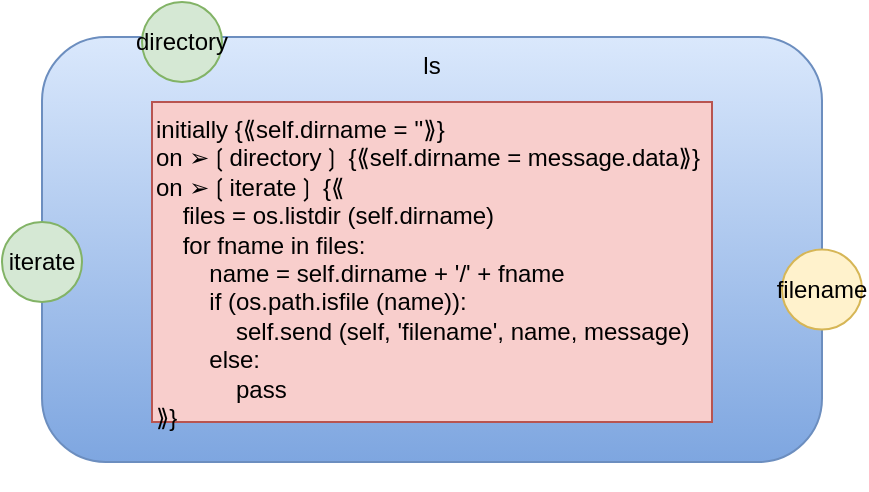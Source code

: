 <mxfile version="14.6.13" type="device"><diagram id="0XrGvogoctVbV3V23D5W" name="Page-1"><mxGraphModel dx="-30" dy="729" grid="1" gridSize="10" guides="1" tooltips="1" connect="1" arrows="1" fold="1" page="1" pageScale="1" pageWidth="1100" pageHeight="850" math="0" shadow="0"><root><mxCell id="0"/><mxCell id="1" parent="0"/><mxCell id="yHWN_XODvyVebYNQqBD7-2" value="ls" style="rounded=1;whiteSpace=wrap;html=1;horizontal=1;verticalAlign=top;strokeColor=#6c8ebf;fillColor=#dae8fc;gradientColor=#7ea6e0;" vertex="1" parent="1"><mxGeometry x="1230" y="47.5" width="390" height="212.5" as="geometry"/></mxCell><mxCell id="yHWN_XODvyVebYNQqBD7-3" value="filename" style="ellipse;whiteSpace=wrap;html=1;aspect=fixed;fillColor=#fff2cc;strokeColor=#d6b656;" vertex="1" parent="1"><mxGeometry x="1600" y="153.75" width="40" height="40" as="geometry"/></mxCell><mxCell id="yHWN_XODvyVebYNQqBD7-4" value="iterate" style="ellipse;whiteSpace=wrap;html=1;aspect=fixed;fillColor=#d5e8d4;strokeColor=#82b366;" vertex="1" parent="1"><mxGeometry x="1210" y="140" width="40" height="40" as="geometry"/></mxCell><mxCell id="yHWN_XODvyVebYNQqBD7-5" value="directory" style="ellipse;whiteSpace=wrap;html=1;aspect=fixed;fillColor=#d5e8d4;strokeColor=#82b366;" vertex="1" parent="1"><mxGeometry x="1280" y="30" width="40" height="40" as="geometry"/></mxCell><mxCell id="yHWN_XODvyVebYNQqBD7-8" value="&lt;div&gt;&lt;div&gt;&lt;div&gt;initially {⟪self.dirname = ''⟫}&lt;/div&gt;&lt;div&gt;on ➢❲directory❳ {⟪self.dirname = message.data⟫}&lt;/div&gt;&lt;div&gt;on ➢❲iterate❳ {⟪&lt;/div&gt;&lt;div&gt;&amp;nbsp; &amp;nbsp; files = os.listdir (self.dirname)&lt;/div&gt;&lt;div&gt;&amp;nbsp; &amp;nbsp; for fname in files:&lt;/div&gt;&lt;div&gt;&amp;nbsp; &amp;nbsp; &amp;nbsp; &amp;nbsp; name = self.dirname + '/' + fname&lt;/div&gt;&lt;div&gt;&amp;nbsp; &amp;nbsp; &amp;nbsp; &amp;nbsp; if (os.path.isfile (name)):&lt;/div&gt;&lt;div&gt;&amp;nbsp; &amp;nbsp; &amp;nbsp; &amp;nbsp; &amp;nbsp; &amp;nbsp; self.send (self, 'filename', name, message)&lt;/div&gt;&lt;div&gt;&amp;nbsp; &amp;nbsp; &amp;nbsp; &amp;nbsp; else:&lt;/div&gt;&lt;div&gt;&amp;nbsp; &amp;nbsp; &amp;nbsp; &amp;nbsp; &amp;nbsp; &amp;nbsp; pass&lt;/div&gt;&lt;div&gt;⟫}&lt;/div&gt;&lt;div&gt;&amp;nbsp; &amp;nbsp; &amp;nbsp; &amp;nbsp;&amp;nbsp;&lt;/div&gt;&lt;/div&gt;&lt;/div&gt;&lt;div&gt;&lt;br&gt;&lt;/div&gt;" style="rounded=0;whiteSpace=wrap;html=1;align=left;verticalAlign=top;fillColor=#f8cecc;strokeColor=#b85450;" vertex="1" parent="1"><mxGeometry x="1285" y="80" width="280" height="160" as="geometry"/></mxCell></root></mxGraphModel></diagram></mxfile>